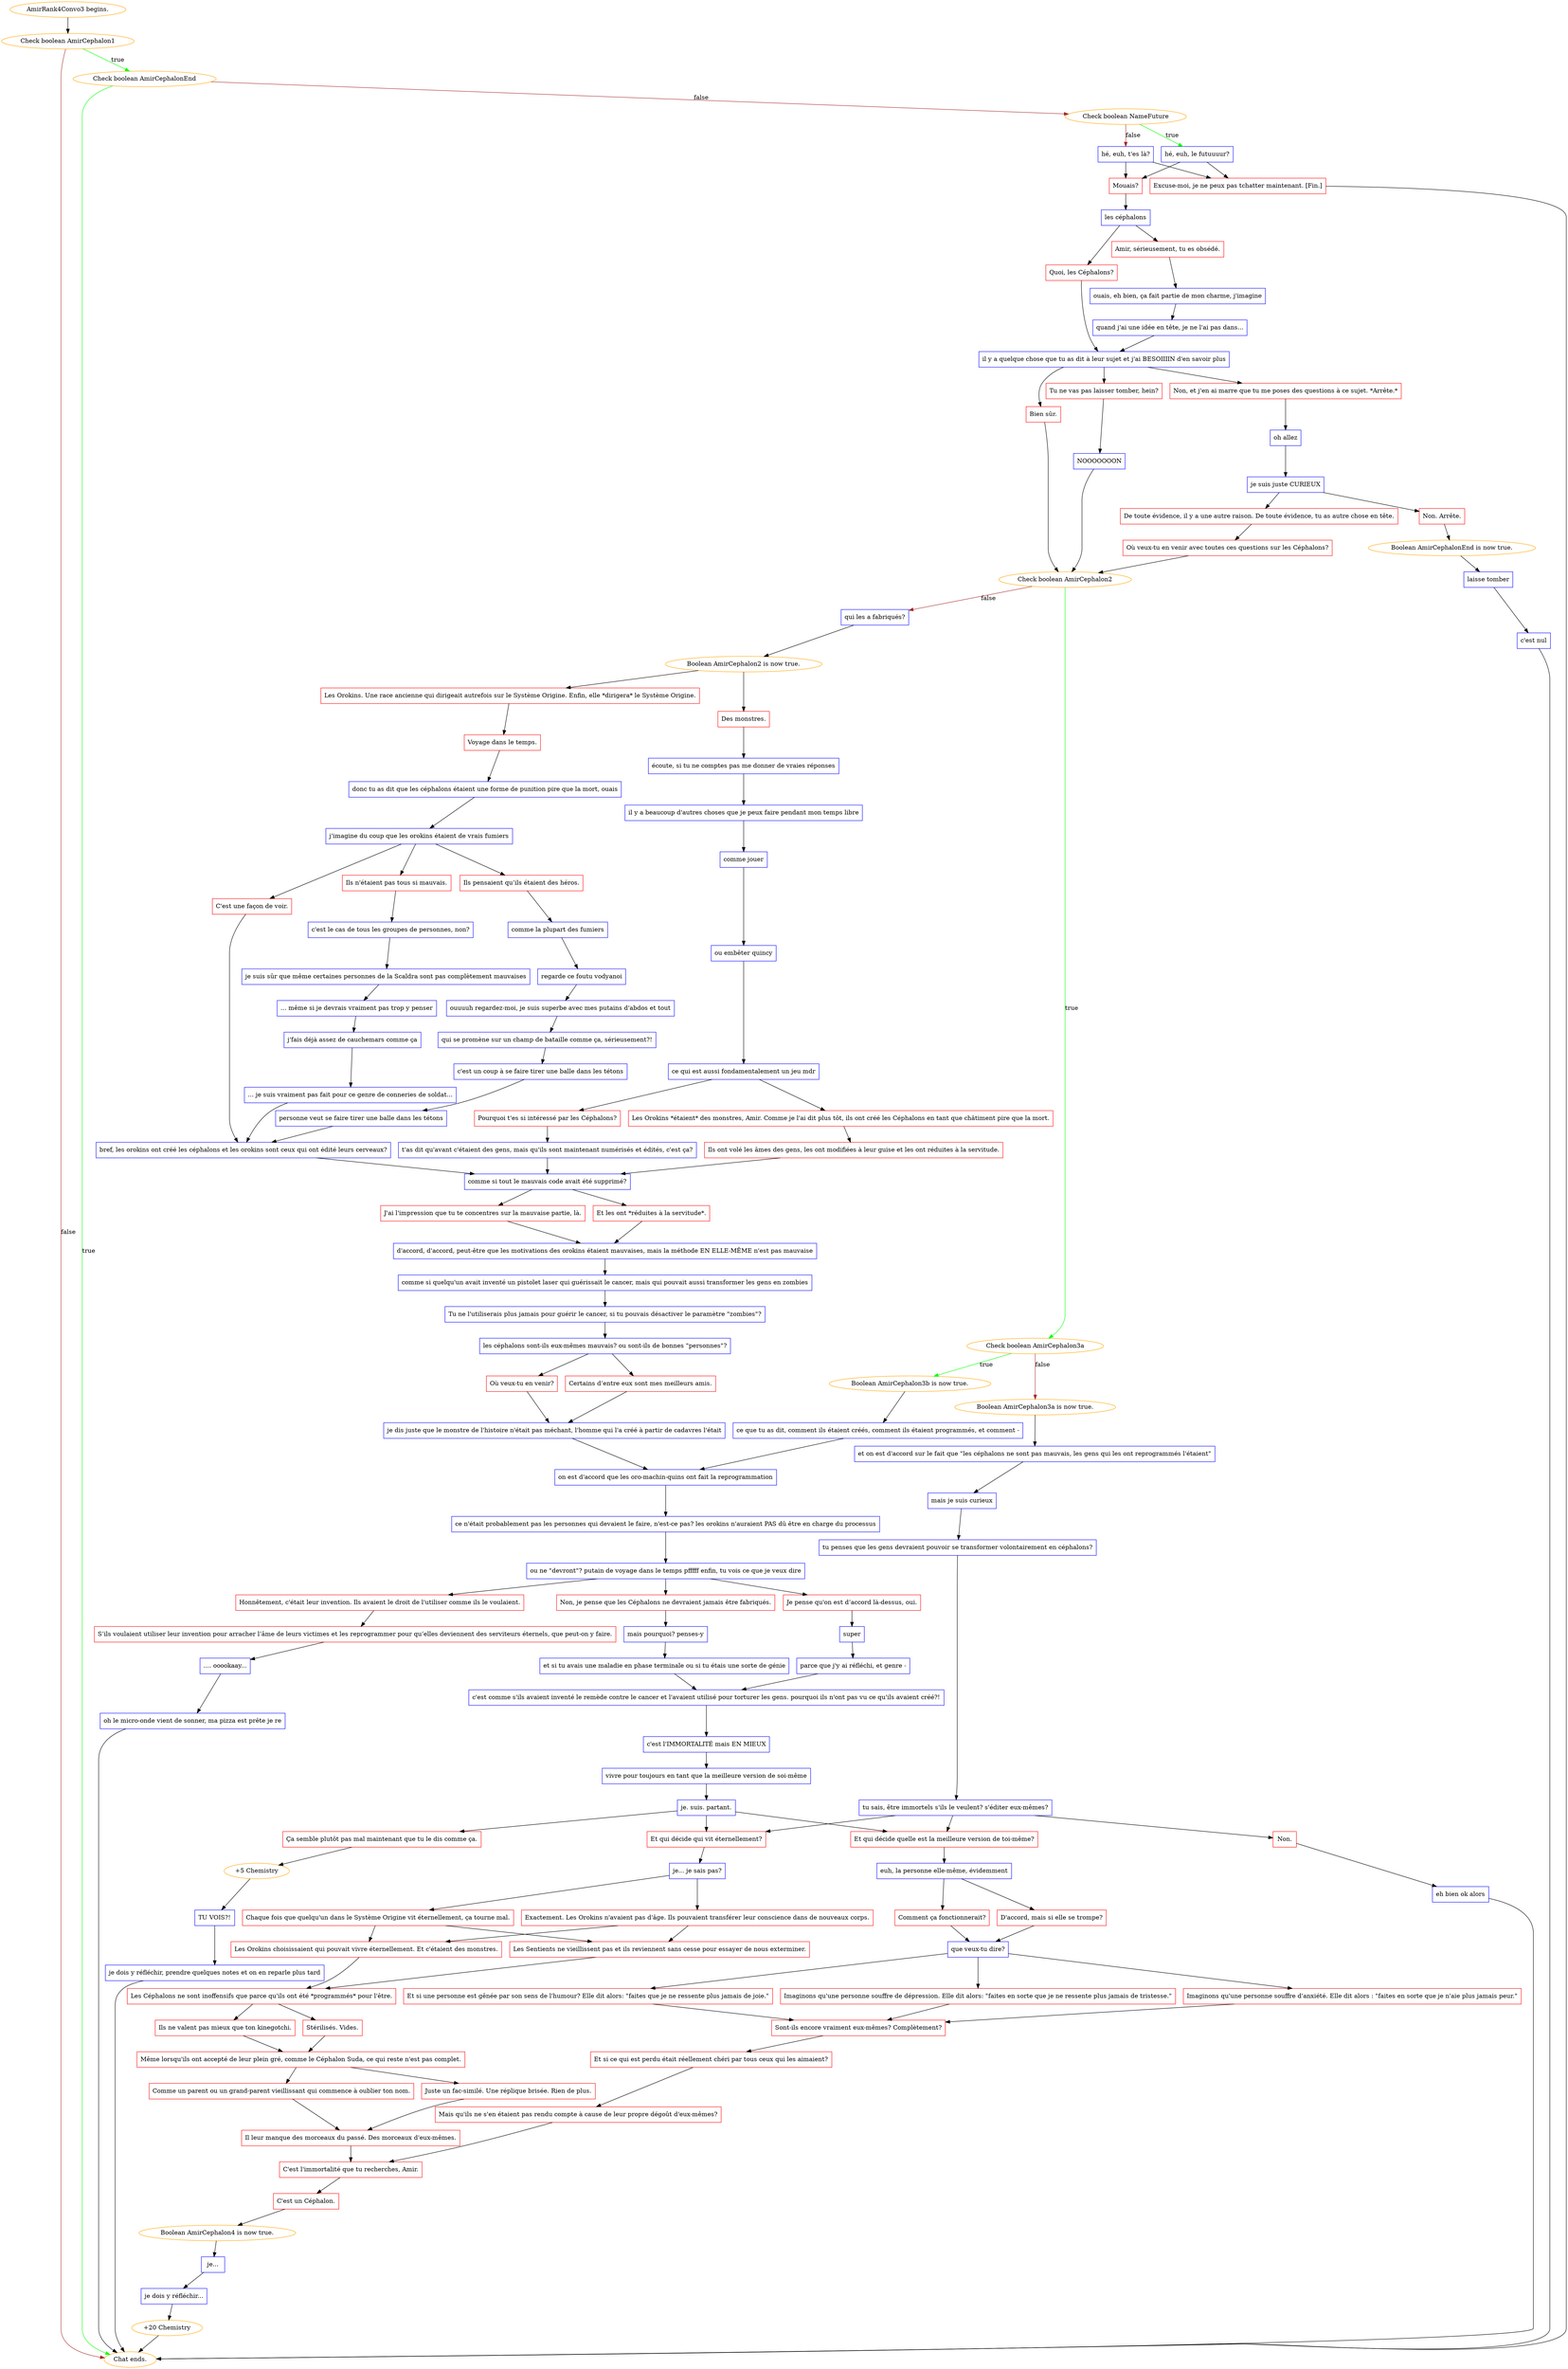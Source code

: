digraph {
	"AmirRank4Convo3 begins." [color=orange];
		"AmirRank4Convo3 begins." -> j747002053;
	j747002053 [label="Check boolean AmirCephalon1",color=orange];
		j747002053 -> j2408014542 [label=true,color=green];
		j747002053 -> "Chat ends." [label=false,color=brown];
	j2408014542 [label="Check boolean AmirCephalonEnd",color=orange];
		j2408014542 -> "Chat ends." [label=true,color=green];
		j2408014542 -> j3805979731 [label=false,color=brown];
	"Chat ends." [color=orange];
	j3805979731 [label="Check boolean NameFuture",color=orange];
		j3805979731 -> j3840775706 [label=true,color=green];
		j3805979731 -> j3933118843 [label=false,color=brown];
	j3840775706 [label="hé, euh, le futuuuur?",shape=box,color=blue];
		j3840775706 -> j396643352;
		j3840775706 -> j1965403637;
	j3933118843 [label="hé, euh, t'es là?",shape=box,color=blue];
		j3933118843 -> j396643352;
		j3933118843 -> j1965403637;
	j396643352 [label="Mouais?",shape=box,color=red];
		j396643352 -> j301727141;
	j1965403637 [label="Excuse-moi, je ne peux pas tchatter maintenant. [Fin.]",shape=box,color=red];
		j1965403637 -> "Chat ends.";
	j301727141 [label="les céphalons",shape=box,color=blue];
		j301727141 -> j193764469;
		j301727141 -> j3184861476;
	j193764469 [label="Amir, sérieusement, tu es obsédé.",shape=box,color=red];
		j193764469 -> j1200360565;
	j3184861476 [label="Quoi, les Céphalons?",shape=box,color=red];
		j3184861476 -> j56669053;
	j1200360565 [label="ouais, eh bien, ça fait partie de mon charme, j'imagine",shape=box,color=blue];
		j1200360565 -> j1069475160;
	j56669053 [label="il y a quelque chose que tu as dit à leur sujet et j'ai BESOIIIIN d'en savoir plus",shape=box,color=blue];
		j56669053 -> j70828170;
		j56669053 -> j514480264;
		j56669053 -> j3462989174;
	j1069475160 [label="quand j'ai une idée en tête, je ne l'ai pas dans...",shape=box,color=blue];
		j1069475160 -> j56669053;
	j70828170 [label="Non, et j'en ai marre que tu me poses des questions à ce sujet. *Arrête.*",shape=box,color=red];
		j70828170 -> j3324687411;
	j514480264 [label="Tu ne vas pas laisser tomber, hein?",shape=box,color=red];
		j514480264 -> j138947059;
	j3462989174 [label="Bien sûr.",shape=box,color=red];
		j3462989174 -> j3578359325;
	j3324687411 [label="oh allez",shape=box,color=blue];
		j3324687411 -> j286435260;
	j138947059 [label="NOOOOOOON",shape=box,color=blue];
		j138947059 -> j3578359325;
	j3578359325 [label="Check boolean AmirCephalon2",color=orange];
		j3578359325 -> j3029249022 [label=true,color=green];
		j3578359325 -> j662140786 [label=false,color=brown];
	j286435260 [label="je suis juste CURIEUX",shape=box,color=blue];
		j286435260 -> j4267813644;
		j286435260 -> j1956915172;
	j3029249022 [label="Check boolean AmirCephalon3a",color=orange];
		j3029249022 -> j3788962065 [label=true,color=green];
		j3029249022 -> j769065346 [label=false,color=brown];
	j662140786 [label="qui les a fabriqués?",shape=box,color=blue];
		j662140786 -> j463961025;
	j4267813644 [label="De toute évidence, il y a une autre raison. De toute évidence, tu as autre chose en tête.",shape=box,color=red];
		j4267813644 -> j2456702713;
	j1956915172 [label="Non. Arrête.",shape=box,color=red];
		j1956915172 -> j413475681;
	j3788962065 [label="Boolean AmirCephalon3b is now true.",color=orange];
		j3788962065 -> j1487555661;
	j769065346 [label="Boolean AmirCephalon3a is now true.",color=orange];
		j769065346 -> j2205667392;
	j463961025 [label="Boolean AmirCephalon2 is now true.",color=orange];
		j463961025 -> j2064790007;
		j463961025 -> j182732929;
	j2456702713 [label="Où veux-tu en venir avec toutes ces questions sur les Céphalons?",shape=box,color=red];
		j2456702713 -> j3578359325;
	j413475681 [label="Boolean AmirCephalonEnd is now true.",color=orange];
		j413475681 -> j3511769537;
	j1487555661 [label="ce que tu as dit, comment ils étaient créés, comment ils étaient programmés, et comment -",shape=box,color=blue];
		j1487555661 -> j2086772590;
	j2205667392 [label="et on est d'accord sur le fait que \"les céphalons ne sont pas mauvais, les gens qui les ont reprogrammés l'étaient\"",shape=box,color=blue];
		j2205667392 -> j3934074037;
	j2064790007 [label="Des monstres.",shape=box,color=red];
		j2064790007 -> j1291467147;
	j182732929 [label="Les Orokins. Une race ancienne qui dirigeait autrefois sur le Système Origine. Enfin, elle *dirigera* le Système Origine.",shape=box,color=red];
		j182732929 -> j889628249;
	j3511769537 [label="laisse tomber",shape=box,color=blue];
		j3511769537 -> j2590641890;
	j2086772590 [label="on est d'accord que les oro-machin-quins ont fait la reprogrammation",shape=box,color=blue];
		j2086772590 -> j1721060415;
	j3934074037 [label="mais je suis curieux",shape=box,color=blue];
		j3934074037 -> j383447021;
	j1291467147 [label="écoute, si tu ne comptes pas me donner de vraies réponses",shape=box,color=blue];
		j1291467147 -> j3440999217;
	j889628249 [label="Voyage dans le temps.",shape=box,color=red];
		j889628249 -> j2927928452;
	j2590641890 [label="c'est nul",shape=box,color=blue];
		j2590641890 -> "Chat ends.";
	j1721060415 [label="ce n'était probablement pas les personnes qui devaient le faire, n'est-ce pas? les orokins n'auraient PAS dû être en charge du processus",shape=box,color=blue];
		j1721060415 -> j2661931269;
	j383447021 [label="tu penses que les gens devraient pouvoir se transformer volontairement en céphalons?",shape=box,color=blue];
		j383447021 -> j3305565462;
	j3440999217 [label="il y a beaucoup d'autres choses que je peux faire pendant mon temps libre",shape=box,color=blue];
		j3440999217 -> j792870157;
	j2927928452 [label="donc tu as dit que les céphalons étaient une forme de punition pire que la mort, ouais",shape=box,color=blue];
		j2927928452 -> j3024151118;
	j2661931269 [label="ou ne \"devront\"? putain de voyage dans le temps pfffff enfin, tu vois ce que je veux dire",shape=box,color=blue];
		j2661931269 -> j3645262437;
		j2661931269 -> j2179802479;
		j2661931269 -> j1313276529;
	j3305565462 [label="tu sais, être immortels s'ils le veulent? s'éditer eux-mêmes?",shape=box,color=blue];
		j3305565462 -> j2910656534;
		j3305565462 -> j778734951;
		j3305565462 -> j2707090404;
	j792870157 [label="comme jouer",shape=box,color=blue];
		j792870157 -> j2488881980;
	j3024151118 [label="j'imagine du coup que les orokins étaient de vrais fumiers",shape=box,color=blue];
		j3024151118 -> j4106582341;
		j3024151118 -> j3813480133;
		j3024151118 -> j1333695825;
	j3645262437 [label="Je pense qu'on est d’accord là-dessus, oui.",shape=box,color=red];
		j3645262437 -> j1883032689;
	j2179802479 [label="Non, je pense que les Céphalons ne devraient jamais être fabriqués.",shape=box,color=red];
		j2179802479 -> j4127048505;
	j1313276529 [label="Honnêtement, c'était leur invention. Ils avaient le droit de l'utiliser comme ils le voulaient.",shape=box,color=red];
		j1313276529 -> j2645099998;
	j2910656534 [label="Et qui décide quelle est la meilleure version de toi-même?",shape=box,color=red];
		j2910656534 -> j937088239;
	j778734951 [label="Et qui décide qui vit éternellement?",shape=box,color=red];
		j778734951 -> j1116949792;
	j2707090404 [label="Non.",shape=box,color=red];
		j2707090404 -> j3730422806;
	j2488881980 [label="ou embêter quincy",shape=box,color=blue];
		j2488881980 -> j2943747388;
	j4106582341 [label="C'est une façon de voir.",shape=box,color=red];
		j4106582341 -> j2138114809;
	j3813480133 [label="Ils n'étaient pas tous si mauvais.",shape=box,color=red];
		j3813480133 -> j1515210047;
	j1333695825 [label="Ils pensaient qu’ils étaient des héros.",shape=box,color=red];
		j1333695825 -> j3624649868;
	j1883032689 [label="super",shape=box,color=blue];
		j1883032689 -> j512914182;
	j4127048505 [label="mais pourquoi? penses-y",shape=box,color=blue];
		j4127048505 -> j110188235;
	j2645099998 [label="S’ils voulaient utiliser leur invention pour arracher l’âme de leurs victimes et les reprogrammer pour qu’elles deviennent des serviteurs éternels, que peut-on y faire.",shape=box,color=red];
		j2645099998 -> j3524345908;
	j937088239 [label="euh, la personne elle-même, évidemment",shape=box,color=blue];
		j937088239 -> j1121181869;
		j937088239 -> j1495373566;
	j1116949792 [label="je... je sais pas?",shape=box,color=blue];
		j1116949792 -> j2184309448;
		j1116949792 -> j4023247923;
	j3730422806 [label="eh bien ok alors",shape=box,color=blue];
		j3730422806 -> "Chat ends.";
	j2943747388 [label="ce qui est aussi fondamentalement un jeu mdr",shape=box,color=blue];
		j2943747388 -> j1948922926;
		j2943747388 -> j334168082;
	j2138114809 [label="bref, les orokins ont créé les céphalons et les orokins sont ceux qui ont édité leurs cerveaux?",shape=box,color=blue];
		j2138114809 -> j3694180711;
	j1515210047 [label="c'est le cas de tous les groupes de personnes, non?",shape=box,color=blue];
		j1515210047 -> j3881135439;
	j3624649868 [label="comme la plupart des fumiers",shape=box,color=blue];
		j3624649868 -> j3491468234;
	j512914182 [label="parce que j'y ai réfléchi, et genre -",shape=box,color=blue];
		j512914182 -> j1101165492;
	j110188235 [label="et si tu avais une maladie en phase terminale ou si tu étais une sorte de génie",shape=box,color=blue];
		j110188235 -> j1101165492;
	j3524345908 [label=".... ooookaay...",shape=box,color=blue];
		j3524345908 -> j2963770320;
	j1121181869 [label="D'accord, mais si elle se trompe?",shape=box,color=red];
		j1121181869 -> j3379344916;
	j1495373566 [label="Comment ça fonctionnerait?",shape=box,color=red];
		j1495373566 -> j3379344916;
	j2184309448 [label="Exactement. Les Orokins n'avaient pas d'âge. Ils pouvaient transférer leur conscience dans de nouveaux corps.",shape=box,color=red];
		j2184309448 -> j825298744;
		j2184309448 -> j1588288925;
	j4023247923 [label="Chaque fois que quelqu'un dans le Système Origine vit éternellement, ça tourne mal.",shape=box,color=red];
		j4023247923 -> j1588288925;
		j4023247923 -> j825298744;
	j1948922926 [label="Pourquoi t'es si intéressé par les Céphalons?",shape=box,color=red];
		j1948922926 -> j352363343;
	j334168082 [label="Les Orokins *étaient* des monstres, Amir. Comme je l'ai dit plus tôt, ils ont créé les Céphalons en tant que châtiment pire que la mort.",shape=box,color=red];
		j334168082 -> j3555158964;
	j3694180711 [label="comme si tout le mauvais code avait été supprimé?",shape=box,color=blue];
		j3694180711 -> j2901334825;
		j3694180711 -> j3007761084;
	j3881135439 [label="je suis sûr que même certaines personnes de la Scaldra sont pas complètement mauvaises",shape=box,color=blue];
		j3881135439 -> j1260815622;
	j3491468234 [label="regarde ce foutu vodyanoi",shape=box,color=blue];
		j3491468234 -> j1798988909;
	j1101165492 [label="c'est comme s'ils avaient inventé le remède contre le cancer et l'avaient utilisé pour torturer les gens. pourquoi ils n'ont pas vu ce qu'ils avaient créé?!",shape=box,color=blue];
		j1101165492 -> j4123958453;
	j2963770320 [label="oh le micro-onde vient de sonner, ma pizza est prête je re",shape=box,color=blue];
		j2963770320 -> "Chat ends.";
	j3379344916 [label="que veux-tu dire?",shape=box,color=blue];
		j3379344916 -> j1073922912;
		j3379344916 -> j4022934005;
		j3379344916 -> j1043102964;
	j825298744 [label="Les Orokins choisissaient qui pouvait vivre éternellement. Et c'étaient des monstres.",shape=box,color=red];
		j825298744 -> j2459071306;
	j1588288925 [label="Les Sentients ne vieillissent pas et ils reviennent sans cesse pour essayer de nous exterminer.",shape=box,color=red];
		j1588288925 -> j2459071306;
	j352363343 [label="t'as dit qu'avant c'étaient des gens, mais qu'ils sont maintenant numérisés et édités, c'est ça?",shape=box,color=blue];
		j352363343 -> j3694180711;
	j3555158964 [label="Ils ont volé les âmes des gens, les ont modifiées à leur guise et les ont réduites à la servitude.",shape=box,color=red];
		j3555158964 -> j3694180711;
	j2901334825 [label="J'ai l'impression que tu te concentres sur la mauvaise partie, là.",shape=box,color=red];
		j2901334825 -> j2000232212;
	j3007761084 [label="Et les ont *réduites à la servitude*.",shape=box,color=red];
		j3007761084 -> j2000232212;
	j1260815622 [label="... même si je devrais vraiment pas trop y penser",shape=box,color=blue];
		j1260815622 -> j1720802881;
	j1798988909 [label="ouuuuh regardez-moi, je suis superbe avec mes putains d'abdos et tout",shape=box,color=blue];
		j1798988909 -> j1818401371;
	j4123958453 [label="c'est l'IMMORTALITÉ mais EN MIEUX",shape=box,color=blue];
		j4123958453 -> j1059467424;
	j1073922912 [label="Imaginons qu'une personne souffre de dépression. Elle dit alors: \"faites en sorte que je ne ressente plus jamais de tristesse.\"",shape=box,color=red];
		j1073922912 -> j3222623134;
	j4022934005 [label="Imaginons qu'une personne souffre d'anxiété. Elle dit alors : \"faites en sorte que je n'aie plus jamais peur.\"",shape=box,color=red];
		j4022934005 -> j3222623134;
	j1043102964 [label="Et si une personne est gênée par son sens de l'humour? Elle dit alors: \"faites que je ne ressente plus jamais de joie.\"",shape=box,color=red];
		j1043102964 -> j3222623134;
	j2459071306 [label="Les Céphalons ne sont inoffensifs que parce qu'ils ont été *programmés* pour l'être.",shape=box,color=red];
		j2459071306 -> j3584630197;
		j2459071306 -> j3554211898;
	j2000232212 [label="d'accord, d'accord, peut-être que les motivations des orokins étaient mauvaises, mais la méthode EN ELLE-MÊME n'est pas mauvaise",shape=box,color=blue];
		j2000232212 -> j4206527443;
	j1720802881 [label="j'fais déjà assez de cauchemars comme ça",shape=box,color=blue];
		j1720802881 -> j3150938942;
	j1818401371 [label="qui se promène sur un champ de bataille comme ça, sérieusement?!",shape=box,color=blue];
		j1818401371 -> j1819557110;
	j1059467424 [label="vivre pour toujours en tant que la meilleure version de soi-même",shape=box,color=blue];
		j1059467424 -> j1069084674;
	j3222623134 [label="Sont-ils encore vraiment eux-mêmes? Complètement?",shape=box,color=red];
		j3222623134 -> j327280662;
	j3584630197 [label="Stérilisés. Vides.",shape=box,color=red];
		j3584630197 -> j461192923;
	j3554211898 [label="Ils ne valent pas mieux que ton kinegotchi.",shape=box,color=red];
		j3554211898 -> j461192923;
	j4206527443 [label="comme si quelqu'un avait inventé un pistolet laser qui guérissait le cancer, mais qui pouvait aussi transformer les gens en zombies",shape=box,color=blue];
		j4206527443 -> j2901592678;
	j3150938942 [label="... je suis vraiment pas fait pour ce genre de conneries de soldat...",shape=box,color=blue];
		j3150938942 -> j2138114809;
	j1819557110 [label="c'est un coup à se faire tirer une balle dans les tétons",shape=box,color=blue];
		j1819557110 -> j2889965850;
	j1069084674 [label="je. suis. partant.",shape=box,color=blue];
		j1069084674 -> j3134475043;
		j1069084674 -> j2910656534;
		j1069084674 -> j778734951;
	j327280662 [label="Et si ce qui est perdu était réellement chéri par tous ceux qui les aimaient?",shape=box,color=red];
		j327280662 -> j2294043782;
	j461192923 [label="Même lorsqu'ils ont accepté de leur plein gré, comme le Céphalon Suda, ce qui reste n'est pas complet.",shape=box,color=red];
		j461192923 -> j1430790370;
		j461192923 -> j3196134620;
	j2901592678 [label="Tu ne l'utiliserais plus jamais pour guérir le cancer, si tu pouvais désactiver le paramètre \"zombies\"?",shape=box,color=blue];
		j2901592678 -> j981469336;
	j2889965850 [label="personne veut se faire tirer une balle dans les tétons",shape=box,color=blue];
		j2889965850 -> j2138114809;
	j3134475043 [label="Ça semble plutôt pas mal maintenant que tu le dis comme ça.",shape=box,color=red];
		j3134475043 -> j874363247;
	j2294043782 [label="Mais qu'ils ne s'en étaient pas rendu compte à cause de leur propre dégoût d'eux-mêmes?",shape=box,color=red];
		j2294043782 -> j533304561;
	j1430790370 [label="Juste un fac-similé. Une réplique brisée. Rien de plus.",shape=box,color=red];
		j1430790370 -> j672781126;
	j3196134620 [label="Comme un parent ou un grand-parent vieillissant qui commence à oublier ton nom.",shape=box,color=red];
		j3196134620 -> j672781126;
	j981469336 [label="les céphalons sont-ils eux-mêmes mauvais? ou sont-ils de bonnes \"personnes\"?",shape=box,color=blue];
		j981469336 -> j1784982203;
		j981469336 -> j4072826102;
	j874363247 [label="+5 Chemistry",color=orange];
		j874363247 -> j751277057;
	j533304561 [label="C'est l'immortalité que tu recherches, Amir.",shape=box,color=red];
		j533304561 -> j3011653584;
	j672781126 [label="Il leur manque des morceaux du passé. Des morceaux d'eux-mêmes.",shape=box,color=red];
		j672781126 -> j533304561;
	j1784982203 [label="Certains d’entre eux sont mes meilleurs amis.",shape=box,color=red];
		j1784982203 -> j3218626313;
	j4072826102 [label="Où veux-tu en venir?",shape=box,color=red];
		j4072826102 -> j3218626313;
	j751277057 [label="TU VOIS?!",shape=box,color=blue];
		j751277057 -> j1989251736;
	j3011653584 [label="C'est un Céphalon.",shape=box,color=red];
		j3011653584 -> j2642134522;
	j3218626313 [label="je dis juste que le monstre de l'histoire n'était pas méchant, l'homme qui l'a créé à partir de cadavres l'était",shape=box,color=blue];
		j3218626313 -> j2086772590;
	j1989251736 [label="je dois y réfléchir, prendre quelques notes et on en reparle plus tard",shape=box,color=blue];
		j1989251736 -> "Chat ends.";
	j2642134522 [label="Boolean AmirCephalon4 is now true.",color=orange];
		j2642134522 -> j720218298;
	j720218298 [label="je...",shape=box,color=blue];
		j720218298 -> j1697947811;
	j1697947811 [label="je dois y réfléchir...",shape=box,color=blue];
		j1697947811 -> j367054140;
	j367054140 [label="+20 Chemistry",color=orange];
		j367054140 -> "Chat ends.";
}